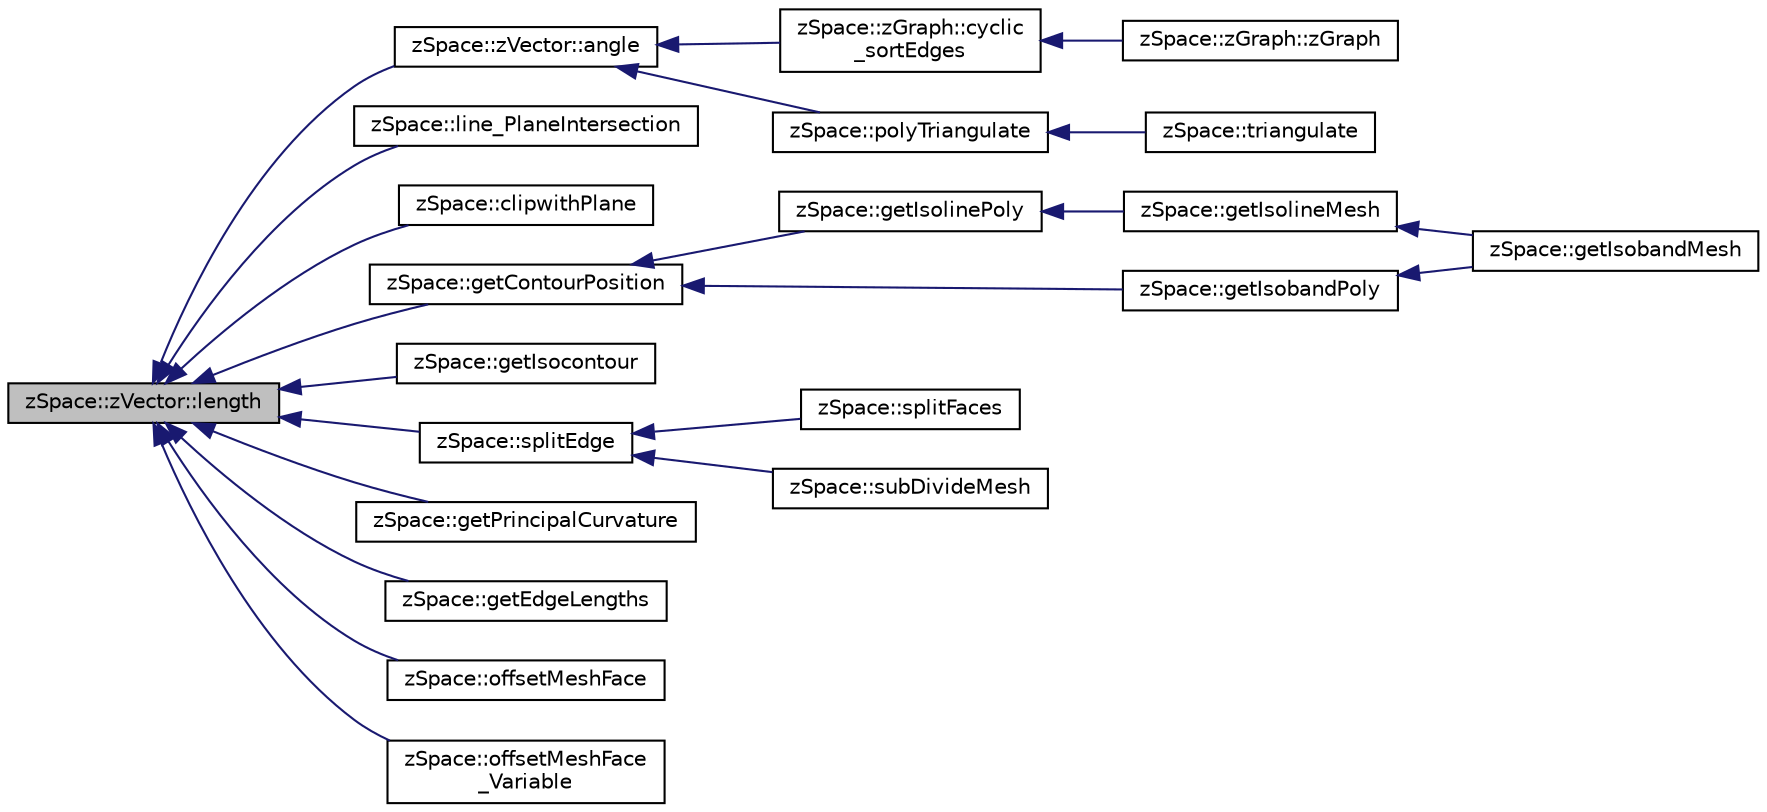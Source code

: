 digraph "zSpace::zVector::length"
{
  edge [fontname="Helvetica",fontsize="10",labelfontname="Helvetica",labelfontsize="10"];
  node [fontname="Helvetica",fontsize="10",shape=record];
  rankdir="LR";
  Node39 [label="zSpace::zVector::length",height=0.2,width=0.4,color="black", fillcolor="grey75", style="filled", fontcolor="black"];
  Node39 -> Node40 [dir="back",color="midnightblue",fontsize="10",style="solid",fontname="Helvetica"];
  Node40 [label="zSpace::zVector::angle",height=0.2,width=0.4,color="black", fillcolor="white", style="filled",URL="$classz_space_1_1z_vector.html#acf4156a0599baccfab7d3ff64bf4c209",tooltip="This method returns the angle between the current zVector and input zVector. "];
  Node40 -> Node41 [dir="back",color="midnightblue",fontsize="10",style="solid",fontname="Helvetica"];
  Node41 [label="zSpace::zGraph::cyclic\l_sortEdges",height=0.2,width=0.4,color="black", fillcolor="white", style="filled",URL="$classz_space_1_1z_graph.html#abe3788c9346ebecb3aaee6f1b538293a",tooltip="This method sorts edges cyclically around a given vertex using a bestfit plane. "];
  Node41 -> Node42 [dir="back",color="midnightblue",fontsize="10",style="solid",fontname="Helvetica"];
  Node42 [label="zSpace::zGraph::zGraph",height=0.2,width=0.4,color="black", fillcolor="white", style="filled",URL="$classz_space_1_1z_graph.html#a7a53b68f1efa596293b85259464cf3ff",tooltip="Overloaded constructor. "];
  Node40 -> Node43 [dir="back",color="midnightblue",fontsize="10",style="solid",fontname="Helvetica"];
  Node43 [label="zSpace::polyTriangulate",height=0.2,width=0.4,color="black", fillcolor="white", style="filled",URL="$group__z_mesh_modifiers.html#gaee0ef1222f28a05e210cc139a92e7774",tooltip="This method triangulates the input polygon using ear clipping algorithm. "];
  Node43 -> Node44 [dir="back",color="midnightblue",fontsize="10",style="solid",fontname="Helvetica"];
  Node44 [label="zSpace::triangulate",height=0.2,width=0.4,color="black", fillcolor="white", style="filled",URL="$group__z_mesh_modifiers.html#ga75ee8f140a3311506a932b866523a1de",tooltip="This method triangulates the input mesh. "];
  Node39 -> Node45 [dir="back",color="midnightblue",fontsize="10",style="solid",fontname="Helvetica"];
  Node45 [label="zSpace::line_PlaneIntersection",height=0.2,width=0.4,color="black", fillcolor="white", style="filled",URL="$group__z_vector_matrix_utilities.html#ga398dc6bba5cc5ca9eed7a45255548bf8",tooltip="This method returns the intersection of two lines which is point. "];
  Node39 -> Node46 [dir="back",color="midnightblue",fontsize="10",style="solid",fontname="Helvetica"];
  Node46 [label="zSpace::clipwithPlane",height=0.2,width=0.4,color="black", fillcolor="white", style="filled",URL="$group__z_scalar_field2_d_utilities.html#gaca32f244ab7a2dbd98378990ec1edfa6",tooltip="This method uses an input plane to clip an existing scalar field. "];
  Node39 -> Node47 [dir="back",color="midnightblue",fontsize="10",style="solid",fontname="Helvetica"];
  Node47 [label="zSpace::getContourPosition",height=0.2,width=0.4,color="black", fillcolor="white", style="filled",URL="$group__z_scalar_field2_d_utilities.html#ga7b6e4a8f51dba83412e13209ab1f4193",tooltip="This method return the contour position given 2 input positions at the input field threshold..."];
  Node47 -> Node48 [dir="back",color="midnightblue",fontsize="10",style="solid",fontname="Helvetica"];
  Node48 [label="zSpace::getIsolinePoly",height=0.2,width=0.4,color="black", fillcolor="white", style="filled",URL="$group__z_scalar_field2_d_utilities.html#gaf7fddb03661f768390489b84311fe0c4",tooltip="This method gets the isoline polygon for the input mesh at the given input face index. "];
  Node48 -> Node49 [dir="back",color="midnightblue",fontsize="10",style="solid",fontname="Helvetica"];
  Node49 [label="zSpace::getIsolineMesh",height=0.2,width=0.4,color="black", fillcolor="white", style="filled",URL="$group__z_scalar_field2_d_utilities.html#ga63d805729d97ddd318cf0700a234b469",tooltip="This method creates a isoline mesh from the input field mesh at the given field threshold. "];
  Node49 -> Node50 [dir="back",color="midnightblue",fontsize="10",style="solid",fontname="Helvetica"];
  Node50 [label="zSpace::getIsobandMesh",height=0.2,width=0.4,color="black", fillcolor="white", style="filled",URL="$group__z_scalar_field2_d_utilities.html#ga45610f4909d8d9800db09f245dc8ba8a",tooltip="This method creates a isoband mesh from the input field mesh at the given field threshold. "];
  Node47 -> Node51 [dir="back",color="midnightblue",fontsize="10",style="solid",fontname="Helvetica"];
  Node51 [label="zSpace::getIsobandPoly",height=0.2,width=0.4,color="black", fillcolor="white", style="filled",URL="$group__z_scalar_field2_d_utilities.html#ga1ca89389f4efa8797dbb5bc9497e2172",tooltip="This method gets the isoline polygon for the input mesh at the given input face index. "];
  Node51 -> Node50 [dir="back",color="midnightblue",fontsize="10",style="solid",fontname="Helvetica"];
  Node39 -> Node52 [dir="back",color="midnightblue",fontsize="10",style="solid",fontname="Helvetica"];
  Node52 [label="zSpace::getIsocontour",height=0.2,width=0.4,color="black", fillcolor="white", style="filled",URL="$group__z_scalar_field2_d_utilities.html#ga6e47ed2966a60fe23fd026823eabac51",tooltip="This method creates a isocontour graph from the input field mesh at the given field threshold..."];
  Node39 -> Node53 [dir="back",color="midnightblue",fontsize="10",style="solid",fontname="Helvetica"];
  Node53 [label="zSpace::splitEdge",height=0.2,width=0.4,color="black", fillcolor="white", style="filled",URL="$group__z_mesh_modifiers.html#ga2259376b4c9c7cebc97c491574a47e24",tooltip="This method splits an edge and inserts a vertex along the edge at the input factor. "];
  Node53 -> Node54 [dir="back",color="midnightblue",fontsize="10",style="solid",fontname="Helvetica"];
  Node54 [label="zSpace::splitFaces",height=0.2,width=0.4,color="black", fillcolor="white", style="filled",URL="$group__z_mesh_modifiers.html#gaeda022d590a10b38c94e75bc0e278d80",tooltip="This method splits a set of edges and faces of a mesh in a continuous manner. "];
  Node53 -> Node55 [dir="back",color="midnightblue",fontsize="10",style="solid",fontname="Helvetica"];
  Node55 [label="zSpace::subDivideMesh",height=0.2,width=0.4,color="black", fillcolor="white", style="filled",URL="$group__z_mesh_modifiers.html#gaaa9902fbf3ac2600afbf54335c286760",tooltip="This method subdivides all the faces and edges of the mesh. "];
  Node39 -> Node56 [dir="back",color="midnightblue",fontsize="10",style="solid",fontname="Helvetica"];
  Node56 [label="zSpace::getPrincipalCurvature",height=0.2,width=0.4,color="black", fillcolor="white", style="filled",URL="$group__z_mesh_utilities.html#ga1e60d7d324e3a491f9e60060fa3258e2",tooltip="This method computes the local curvature of the mesh vertices. "];
  Node39 -> Node57 [dir="back",color="midnightblue",fontsize="10",style="solid",fontname="Helvetica"];
  Node57 [label="zSpace::getEdgeLengths",height=0.2,width=0.4,color="black", fillcolor="white", style="filled",URL="$group__z_mesh_utilities.html#ga2079033806dcb822adcd8d9e6e92ae45",tooltip="This method computes the lengths of the edges of a zMesh. "];
  Node39 -> Node58 [dir="back",color="midnightblue",fontsize="10",style="solid",fontname="Helvetica"];
  Node58 [label="zSpace::offsetMeshFace",height=0.2,width=0.4,color="black", fillcolor="white", style="filled",URL="$group__z_mesh_utilities.html#ga33d47a47ed451d022be4b64b5865b0e1",tooltip="This method returns the offset positions of a polygon of the input mesh. "];
  Node39 -> Node59 [dir="back",color="midnightblue",fontsize="10",style="solid",fontname="Helvetica"];
  Node59 [label="zSpace::offsetMeshFace\l_Variable",height=0.2,width=0.4,color="black", fillcolor="white", style="filled",URL="$group__z_mesh_utilities.html#ga2d1e96823d5ddafb0c578999217416f5",tooltip="This method returns the vartiable offset positions of a polygon of the input mesh. "];
}
